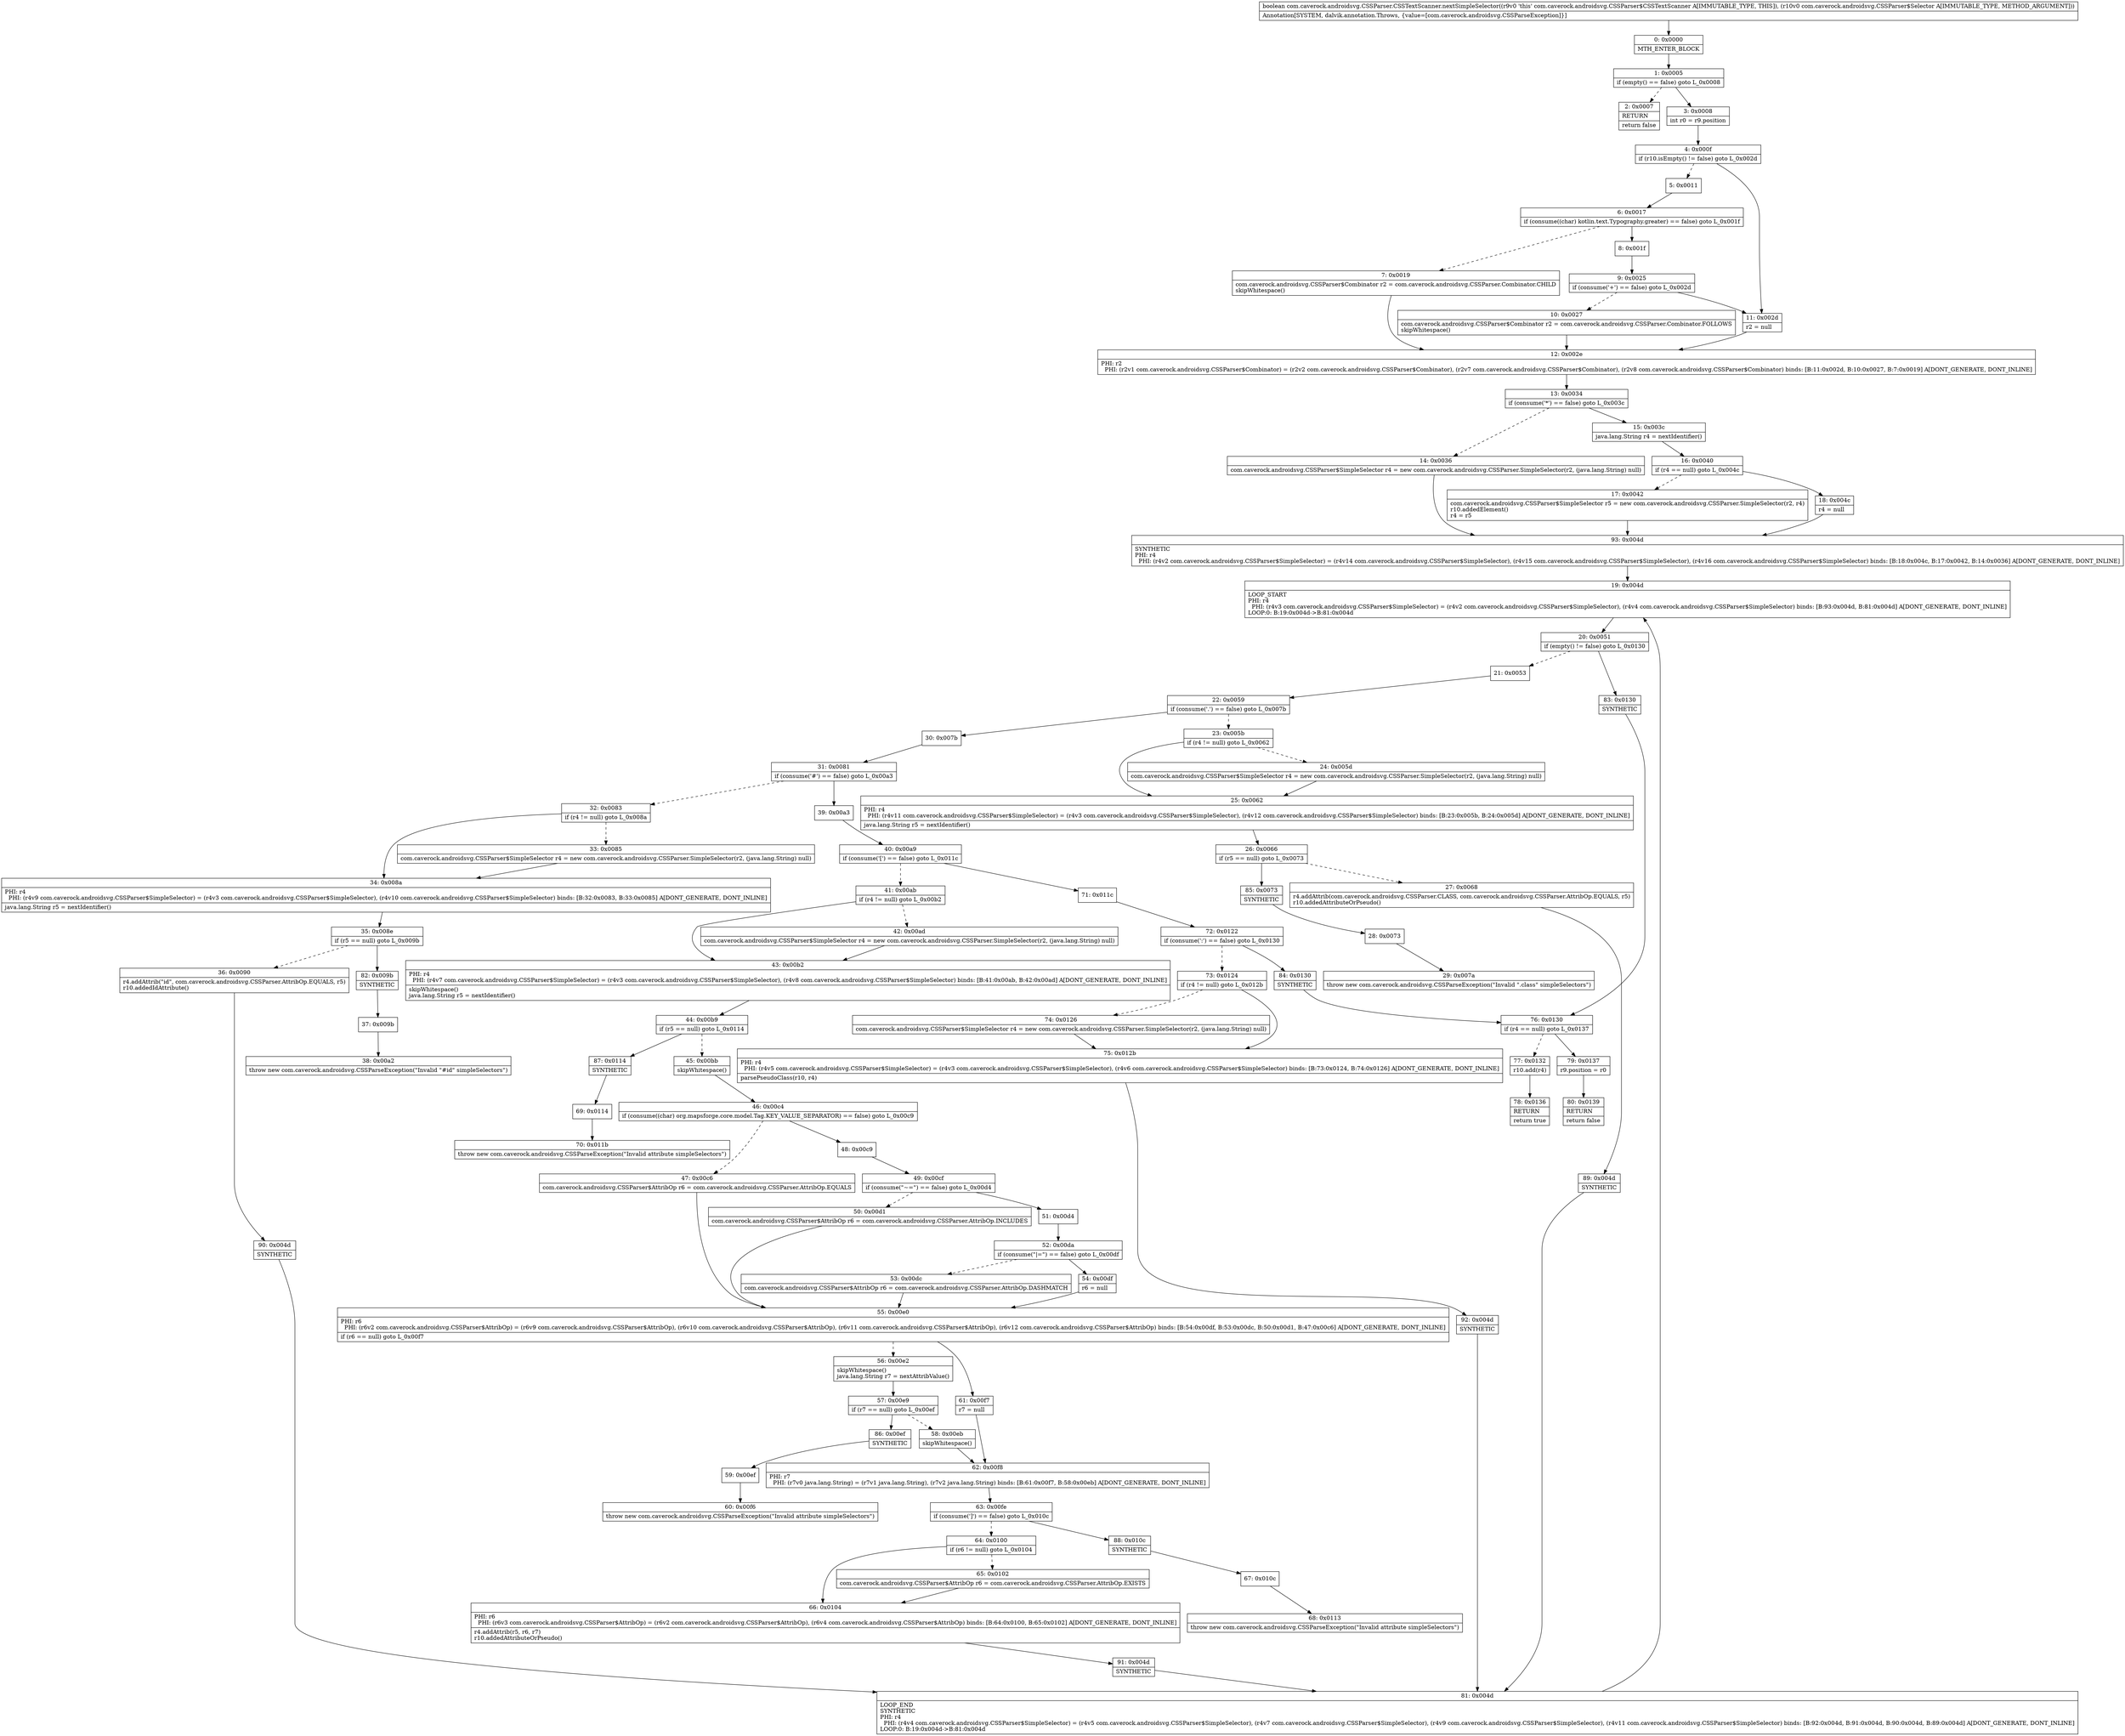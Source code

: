 digraph "CFG forcom.caverock.androidsvg.CSSParser.CSSTextScanner.nextSimpleSelector(Lcom\/caverock\/androidsvg\/CSSParser$Selector;)Z" {
Node_0 [shape=record,label="{0\:\ 0x0000|MTH_ENTER_BLOCK\l}"];
Node_1 [shape=record,label="{1\:\ 0x0005|if (empty() == false) goto L_0x0008\l}"];
Node_2 [shape=record,label="{2\:\ 0x0007|RETURN\l|return false\l}"];
Node_3 [shape=record,label="{3\:\ 0x0008|int r0 = r9.position\l}"];
Node_4 [shape=record,label="{4\:\ 0x000f|if (r10.isEmpty() != false) goto L_0x002d\l}"];
Node_5 [shape=record,label="{5\:\ 0x0011}"];
Node_6 [shape=record,label="{6\:\ 0x0017|if (consume((char) kotlin.text.Typography.greater) == false) goto L_0x001f\l}"];
Node_7 [shape=record,label="{7\:\ 0x0019|com.caverock.androidsvg.CSSParser$Combinator r2 = com.caverock.androidsvg.CSSParser.Combinator.CHILD\lskipWhitespace()\l}"];
Node_8 [shape=record,label="{8\:\ 0x001f}"];
Node_9 [shape=record,label="{9\:\ 0x0025|if (consume('+') == false) goto L_0x002d\l}"];
Node_10 [shape=record,label="{10\:\ 0x0027|com.caverock.androidsvg.CSSParser$Combinator r2 = com.caverock.androidsvg.CSSParser.Combinator.FOLLOWS\lskipWhitespace()\l}"];
Node_11 [shape=record,label="{11\:\ 0x002d|r2 = null\l}"];
Node_12 [shape=record,label="{12\:\ 0x002e|PHI: r2 \l  PHI: (r2v1 com.caverock.androidsvg.CSSParser$Combinator) = (r2v2 com.caverock.androidsvg.CSSParser$Combinator), (r2v7 com.caverock.androidsvg.CSSParser$Combinator), (r2v8 com.caverock.androidsvg.CSSParser$Combinator) binds: [B:11:0x002d, B:10:0x0027, B:7:0x0019] A[DONT_GENERATE, DONT_INLINE]\l}"];
Node_13 [shape=record,label="{13\:\ 0x0034|if (consume('*') == false) goto L_0x003c\l}"];
Node_14 [shape=record,label="{14\:\ 0x0036|com.caverock.androidsvg.CSSParser$SimpleSelector r4 = new com.caverock.androidsvg.CSSParser.SimpleSelector(r2, (java.lang.String) null)\l}"];
Node_15 [shape=record,label="{15\:\ 0x003c|java.lang.String r4 = nextIdentifier()\l}"];
Node_16 [shape=record,label="{16\:\ 0x0040|if (r4 == null) goto L_0x004c\l}"];
Node_17 [shape=record,label="{17\:\ 0x0042|com.caverock.androidsvg.CSSParser$SimpleSelector r5 = new com.caverock.androidsvg.CSSParser.SimpleSelector(r2, r4)\lr10.addedElement()\lr4 = r5\l}"];
Node_18 [shape=record,label="{18\:\ 0x004c|r4 = null\l}"];
Node_19 [shape=record,label="{19\:\ 0x004d|LOOP_START\lPHI: r4 \l  PHI: (r4v3 com.caverock.androidsvg.CSSParser$SimpleSelector) = (r4v2 com.caverock.androidsvg.CSSParser$SimpleSelector), (r4v4 com.caverock.androidsvg.CSSParser$SimpleSelector) binds: [B:93:0x004d, B:81:0x004d] A[DONT_GENERATE, DONT_INLINE]\lLOOP:0: B:19:0x004d\-\>B:81:0x004d\l}"];
Node_20 [shape=record,label="{20\:\ 0x0051|if (empty() != false) goto L_0x0130\l}"];
Node_21 [shape=record,label="{21\:\ 0x0053}"];
Node_22 [shape=record,label="{22\:\ 0x0059|if (consume('.') == false) goto L_0x007b\l}"];
Node_23 [shape=record,label="{23\:\ 0x005b|if (r4 != null) goto L_0x0062\l}"];
Node_24 [shape=record,label="{24\:\ 0x005d|com.caverock.androidsvg.CSSParser$SimpleSelector r4 = new com.caverock.androidsvg.CSSParser.SimpleSelector(r2, (java.lang.String) null)\l}"];
Node_25 [shape=record,label="{25\:\ 0x0062|PHI: r4 \l  PHI: (r4v11 com.caverock.androidsvg.CSSParser$SimpleSelector) = (r4v3 com.caverock.androidsvg.CSSParser$SimpleSelector), (r4v12 com.caverock.androidsvg.CSSParser$SimpleSelector) binds: [B:23:0x005b, B:24:0x005d] A[DONT_GENERATE, DONT_INLINE]\l|java.lang.String r5 = nextIdentifier()\l}"];
Node_26 [shape=record,label="{26\:\ 0x0066|if (r5 == null) goto L_0x0073\l}"];
Node_27 [shape=record,label="{27\:\ 0x0068|r4.addAttrib(com.caverock.androidsvg.CSSParser.CLASS, com.caverock.androidsvg.CSSParser.AttribOp.EQUALS, r5)\lr10.addedAttributeOrPseudo()\l}"];
Node_28 [shape=record,label="{28\:\ 0x0073}"];
Node_29 [shape=record,label="{29\:\ 0x007a|throw new com.caverock.androidsvg.CSSParseException(\"Invalid \".class\" simpleSelectors\")\l}"];
Node_30 [shape=record,label="{30\:\ 0x007b}"];
Node_31 [shape=record,label="{31\:\ 0x0081|if (consume('#') == false) goto L_0x00a3\l}"];
Node_32 [shape=record,label="{32\:\ 0x0083|if (r4 != null) goto L_0x008a\l}"];
Node_33 [shape=record,label="{33\:\ 0x0085|com.caverock.androidsvg.CSSParser$SimpleSelector r4 = new com.caverock.androidsvg.CSSParser.SimpleSelector(r2, (java.lang.String) null)\l}"];
Node_34 [shape=record,label="{34\:\ 0x008a|PHI: r4 \l  PHI: (r4v9 com.caverock.androidsvg.CSSParser$SimpleSelector) = (r4v3 com.caverock.androidsvg.CSSParser$SimpleSelector), (r4v10 com.caverock.androidsvg.CSSParser$SimpleSelector) binds: [B:32:0x0083, B:33:0x0085] A[DONT_GENERATE, DONT_INLINE]\l|java.lang.String r5 = nextIdentifier()\l}"];
Node_35 [shape=record,label="{35\:\ 0x008e|if (r5 == null) goto L_0x009b\l}"];
Node_36 [shape=record,label="{36\:\ 0x0090|r4.addAttrib(\"id\", com.caverock.androidsvg.CSSParser.AttribOp.EQUALS, r5)\lr10.addedIdAttribute()\l}"];
Node_37 [shape=record,label="{37\:\ 0x009b}"];
Node_38 [shape=record,label="{38\:\ 0x00a2|throw new com.caverock.androidsvg.CSSParseException(\"Invalid \"#id\" simpleSelectors\")\l}"];
Node_39 [shape=record,label="{39\:\ 0x00a3}"];
Node_40 [shape=record,label="{40\:\ 0x00a9|if (consume('[') == false) goto L_0x011c\l}"];
Node_41 [shape=record,label="{41\:\ 0x00ab|if (r4 != null) goto L_0x00b2\l}"];
Node_42 [shape=record,label="{42\:\ 0x00ad|com.caverock.androidsvg.CSSParser$SimpleSelector r4 = new com.caverock.androidsvg.CSSParser.SimpleSelector(r2, (java.lang.String) null)\l}"];
Node_43 [shape=record,label="{43\:\ 0x00b2|PHI: r4 \l  PHI: (r4v7 com.caverock.androidsvg.CSSParser$SimpleSelector) = (r4v3 com.caverock.androidsvg.CSSParser$SimpleSelector), (r4v8 com.caverock.androidsvg.CSSParser$SimpleSelector) binds: [B:41:0x00ab, B:42:0x00ad] A[DONT_GENERATE, DONT_INLINE]\l|skipWhitespace()\ljava.lang.String r5 = nextIdentifier()\l}"];
Node_44 [shape=record,label="{44\:\ 0x00b9|if (r5 == null) goto L_0x0114\l}"];
Node_45 [shape=record,label="{45\:\ 0x00bb|skipWhitespace()\l}"];
Node_46 [shape=record,label="{46\:\ 0x00c4|if (consume((char) org.mapsforge.core.model.Tag.KEY_VALUE_SEPARATOR) == false) goto L_0x00c9\l}"];
Node_47 [shape=record,label="{47\:\ 0x00c6|com.caverock.androidsvg.CSSParser$AttribOp r6 = com.caverock.androidsvg.CSSParser.AttribOp.EQUALS\l}"];
Node_48 [shape=record,label="{48\:\ 0x00c9}"];
Node_49 [shape=record,label="{49\:\ 0x00cf|if (consume(\"~=\") == false) goto L_0x00d4\l}"];
Node_50 [shape=record,label="{50\:\ 0x00d1|com.caverock.androidsvg.CSSParser$AttribOp r6 = com.caverock.androidsvg.CSSParser.AttribOp.INCLUDES\l}"];
Node_51 [shape=record,label="{51\:\ 0x00d4}"];
Node_52 [shape=record,label="{52\:\ 0x00da|if (consume(\"\|=\") == false) goto L_0x00df\l}"];
Node_53 [shape=record,label="{53\:\ 0x00dc|com.caverock.androidsvg.CSSParser$AttribOp r6 = com.caverock.androidsvg.CSSParser.AttribOp.DASHMATCH\l}"];
Node_54 [shape=record,label="{54\:\ 0x00df|r6 = null\l}"];
Node_55 [shape=record,label="{55\:\ 0x00e0|PHI: r6 \l  PHI: (r6v2 com.caverock.androidsvg.CSSParser$AttribOp) = (r6v9 com.caverock.androidsvg.CSSParser$AttribOp), (r6v10 com.caverock.androidsvg.CSSParser$AttribOp), (r6v11 com.caverock.androidsvg.CSSParser$AttribOp), (r6v12 com.caverock.androidsvg.CSSParser$AttribOp) binds: [B:54:0x00df, B:53:0x00dc, B:50:0x00d1, B:47:0x00c6] A[DONT_GENERATE, DONT_INLINE]\l|if (r6 == null) goto L_0x00f7\l}"];
Node_56 [shape=record,label="{56\:\ 0x00e2|skipWhitespace()\ljava.lang.String r7 = nextAttribValue()\l}"];
Node_57 [shape=record,label="{57\:\ 0x00e9|if (r7 == null) goto L_0x00ef\l}"];
Node_58 [shape=record,label="{58\:\ 0x00eb|skipWhitespace()\l}"];
Node_59 [shape=record,label="{59\:\ 0x00ef}"];
Node_60 [shape=record,label="{60\:\ 0x00f6|throw new com.caverock.androidsvg.CSSParseException(\"Invalid attribute simpleSelectors\")\l}"];
Node_61 [shape=record,label="{61\:\ 0x00f7|r7 = null\l}"];
Node_62 [shape=record,label="{62\:\ 0x00f8|PHI: r7 \l  PHI: (r7v0 java.lang.String) = (r7v1 java.lang.String), (r7v2 java.lang.String) binds: [B:61:0x00f7, B:58:0x00eb] A[DONT_GENERATE, DONT_INLINE]\l}"];
Node_63 [shape=record,label="{63\:\ 0x00fe|if (consume(']') == false) goto L_0x010c\l}"];
Node_64 [shape=record,label="{64\:\ 0x0100|if (r6 != null) goto L_0x0104\l}"];
Node_65 [shape=record,label="{65\:\ 0x0102|com.caverock.androidsvg.CSSParser$AttribOp r6 = com.caverock.androidsvg.CSSParser.AttribOp.EXISTS\l}"];
Node_66 [shape=record,label="{66\:\ 0x0104|PHI: r6 \l  PHI: (r6v3 com.caverock.androidsvg.CSSParser$AttribOp) = (r6v2 com.caverock.androidsvg.CSSParser$AttribOp), (r6v4 com.caverock.androidsvg.CSSParser$AttribOp) binds: [B:64:0x0100, B:65:0x0102] A[DONT_GENERATE, DONT_INLINE]\l|r4.addAttrib(r5, r6, r7)\lr10.addedAttributeOrPseudo()\l}"];
Node_67 [shape=record,label="{67\:\ 0x010c}"];
Node_68 [shape=record,label="{68\:\ 0x0113|throw new com.caverock.androidsvg.CSSParseException(\"Invalid attribute simpleSelectors\")\l}"];
Node_69 [shape=record,label="{69\:\ 0x0114}"];
Node_70 [shape=record,label="{70\:\ 0x011b|throw new com.caverock.androidsvg.CSSParseException(\"Invalid attribute simpleSelectors\")\l}"];
Node_71 [shape=record,label="{71\:\ 0x011c}"];
Node_72 [shape=record,label="{72\:\ 0x0122|if (consume(':') == false) goto L_0x0130\l}"];
Node_73 [shape=record,label="{73\:\ 0x0124|if (r4 != null) goto L_0x012b\l}"];
Node_74 [shape=record,label="{74\:\ 0x0126|com.caverock.androidsvg.CSSParser$SimpleSelector r4 = new com.caverock.androidsvg.CSSParser.SimpleSelector(r2, (java.lang.String) null)\l}"];
Node_75 [shape=record,label="{75\:\ 0x012b|PHI: r4 \l  PHI: (r4v5 com.caverock.androidsvg.CSSParser$SimpleSelector) = (r4v3 com.caverock.androidsvg.CSSParser$SimpleSelector), (r4v6 com.caverock.androidsvg.CSSParser$SimpleSelector) binds: [B:73:0x0124, B:74:0x0126] A[DONT_GENERATE, DONT_INLINE]\l|parsePseudoClass(r10, r4)\l}"];
Node_76 [shape=record,label="{76\:\ 0x0130|if (r4 == null) goto L_0x0137\l}"];
Node_77 [shape=record,label="{77\:\ 0x0132|r10.add(r4)\l}"];
Node_78 [shape=record,label="{78\:\ 0x0136|RETURN\l|return true\l}"];
Node_79 [shape=record,label="{79\:\ 0x0137|r9.position = r0\l}"];
Node_80 [shape=record,label="{80\:\ 0x0139|RETURN\l|return false\l}"];
Node_81 [shape=record,label="{81\:\ 0x004d|LOOP_END\lSYNTHETIC\lPHI: r4 \l  PHI: (r4v4 com.caverock.androidsvg.CSSParser$SimpleSelector) = (r4v5 com.caverock.androidsvg.CSSParser$SimpleSelector), (r4v7 com.caverock.androidsvg.CSSParser$SimpleSelector), (r4v9 com.caverock.androidsvg.CSSParser$SimpleSelector), (r4v11 com.caverock.androidsvg.CSSParser$SimpleSelector) binds: [B:92:0x004d, B:91:0x004d, B:90:0x004d, B:89:0x004d] A[DONT_GENERATE, DONT_INLINE]\lLOOP:0: B:19:0x004d\-\>B:81:0x004d\l}"];
Node_82 [shape=record,label="{82\:\ 0x009b|SYNTHETIC\l}"];
Node_83 [shape=record,label="{83\:\ 0x0130|SYNTHETIC\l}"];
Node_84 [shape=record,label="{84\:\ 0x0130|SYNTHETIC\l}"];
Node_85 [shape=record,label="{85\:\ 0x0073|SYNTHETIC\l}"];
Node_86 [shape=record,label="{86\:\ 0x00ef|SYNTHETIC\l}"];
Node_87 [shape=record,label="{87\:\ 0x0114|SYNTHETIC\l}"];
Node_88 [shape=record,label="{88\:\ 0x010c|SYNTHETIC\l}"];
Node_89 [shape=record,label="{89\:\ 0x004d|SYNTHETIC\l}"];
Node_90 [shape=record,label="{90\:\ 0x004d|SYNTHETIC\l}"];
Node_91 [shape=record,label="{91\:\ 0x004d|SYNTHETIC\l}"];
Node_92 [shape=record,label="{92\:\ 0x004d|SYNTHETIC\l}"];
Node_93 [shape=record,label="{93\:\ 0x004d|SYNTHETIC\lPHI: r4 \l  PHI: (r4v2 com.caverock.androidsvg.CSSParser$SimpleSelector) = (r4v14 com.caverock.androidsvg.CSSParser$SimpleSelector), (r4v15 com.caverock.androidsvg.CSSParser$SimpleSelector), (r4v16 com.caverock.androidsvg.CSSParser$SimpleSelector) binds: [B:18:0x004c, B:17:0x0042, B:14:0x0036] A[DONT_GENERATE, DONT_INLINE]\l}"];
MethodNode[shape=record,label="{boolean com.caverock.androidsvg.CSSParser.CSSTextScanner.nextSimpleSelector((r9v0 'this' com.caverock.androidsvg.CSSParser$CSSTextScanner A[IMMUTABLE_TYPE, THIS]), (r10v0 com.caverock.androidsvg.CSSParser$Selector A[IMMUTABLE_TYPE, METHOD_ARGUMENT]))  | Annotation[SYSTEM, dalvik.annotation.Throws, \{value=[com.caverock.androidsvg.CSSParseException]\}]\l}"];
MethodNode -> Node_0;
Node_0 -> Node_1;
Node_1 -> Node_2[style=dashed];
Node_1 -> Node_3;
Node_3 -> Node_4;
Node_4 -> Node_5[style=dashed];
Node_4 -> Node_11;
Node_5 -> Node_6;
Node_6 -> Node_7[style=dashed];
Node_6 -> Node_8;
Node_7 -> Node_12;
Node_8 -> Node_9;
Node_9 -> Node_10[style=dashed];
Node_9 -> Node_11;
Node_10 -> Node_12;
Node_11 -> Node_12;
Node_12 -> Node_13;
Node_13 -> Node_14[style=dashed];
Node_13 -> Node_15;
Node_14 -> Node_93;
Node_15 -> Node_16;
Node_16 -> Node_17[style=dashed];
Node_16 -> Node_18;
Node_17 -> Node_93;
Node_18 -> Node_93;
Node_19 -> Node_20;
Node_20 -> Node_21[style=dashed];
Node_20 -> Node_83;
Node_21 -> Node_22;
Node_22 -> Node_23[style=dashed];
Node_22 -> Node_30;
Node_23 -> Node_24[style=dashed];
Node_23 -> Node_25;
Node_24 -> Node_25;
Node_25 -> Node_26;
Node_26 -> Node_27[style=dashed];
Node_26 -> Node_85;
Node_27 -> Node_89;
Node_28 -> Node_29;
Node_30 -> Node_31;
Node_31 -> Node_32[style=dashed];
Node_31 -> Node_39;
Node_32 -> Node_33[style=dashed];
Node_32 -> Node_34;
Node_33 -> Node_34;
Node_34 -> Node_35;
Node_35 -> Node_36[style=dashed];
Node_35 -> Node_82;
Node_36 -> Node_90;
Node_37 -> Node_38;
Node_39 -> Node_40;
Node_40 -> Node_41[style=dashed];
Node_40 -> Node_71;
Node_41 -> Node_42[style=dashed];
Node_41 -> Node_43;
Node_42 -> Node_43;
Node_43 -> Node_44;
Node_44 -> Node_45[style=dashed];
Node_44 -> Node_87;
Node_45 -> Node_46;
Node_46 -> Node_47[style=dashed];
Node_46 -> Node_48;
Node_47 -> Node_55;
Node_48 -> Node_49;
Node_49 -> Node_50[style=dashed];
Node_49 -> Node_51;
Node_50 -> Node_55;
Node_51 -> Node_52;
Node_52 -> Node_53[style=dashed];
Node_52 -> Node_54;
Node_53 -> Node_55;
Node_54 -> Node_55;
Node_55 -> Node_56[style=dashed];
Node_55 -> Node_61;
Node_56 -> Node_57;
Node_57 -> Node_58[style=dashed];
Node_57 -> Node_86;
Node_58 -> Node_62;
Node_59 -> Node_60;
Node_61 -> Node_62;
Node_62 -> Node_63;
Node_63 -> Node_64[style=dashed];
Node_63 -> Node_88;
Node_64 -> Node_65[style=dashed];
Node_64 -> Node_66;
Node_65 -> Node_66;
Node_66 -> Node_91;
Node_67 -> Node_68;
Node_69 -> Node_70;
Node_71 -> Node_72;
Node_72 -> Node_73[style=dashed];
Node_72 -> Node_84;
Node_73 -> Node_74[style=dashed];
Node_73 -> Node_75;
Node_74 -> Node_75;
Node_75 -> Node_92;
Node_76 -> Node_77[style=dashed];
Node_76 -> Node_79;
Node_77 -> Node_78;
Node_79 -> Node_80;
Node_81 -> Node_19;
Node_82 -> Node_37;
Node_83 -> Node_76;
Node_84 -> Node_76;
Node_85 -> Node_28;
Node_86 -> Node_59;
Node_87 -> Node_69;
Node_88 -> Node_67;
Node_89 -> Node_81;
Node_90 -> Node_81;
Node_91 -> Node_81;
Node_92 -> Node_81;
Node_93 -> Node_19;
}

